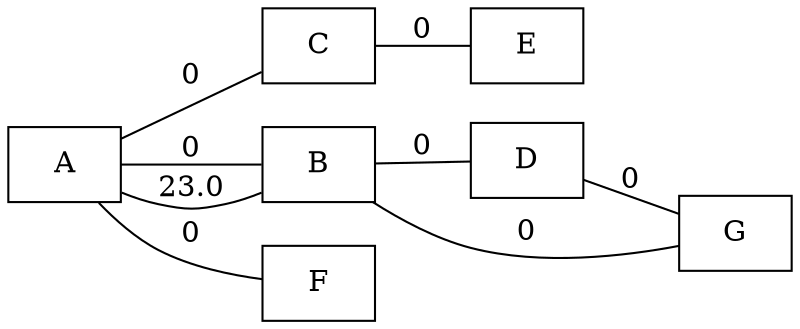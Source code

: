 graph {
  rankdir=LR;

  A[shape=box]
  D[shape=box]
  C[shape=box]
  G[shape=box]
  E[shape=box]
  B[shape=box]
  F[shape=box]

  B -- D[label="0"]
  A -- B[label="0"]
  A -- C[label="0"]
  A -- B[label="23.0"]
  B -- G[label="0"]
  C -- E[label="0"]
  A -- F[label="0"]
  D -- G[label="0"]
}

